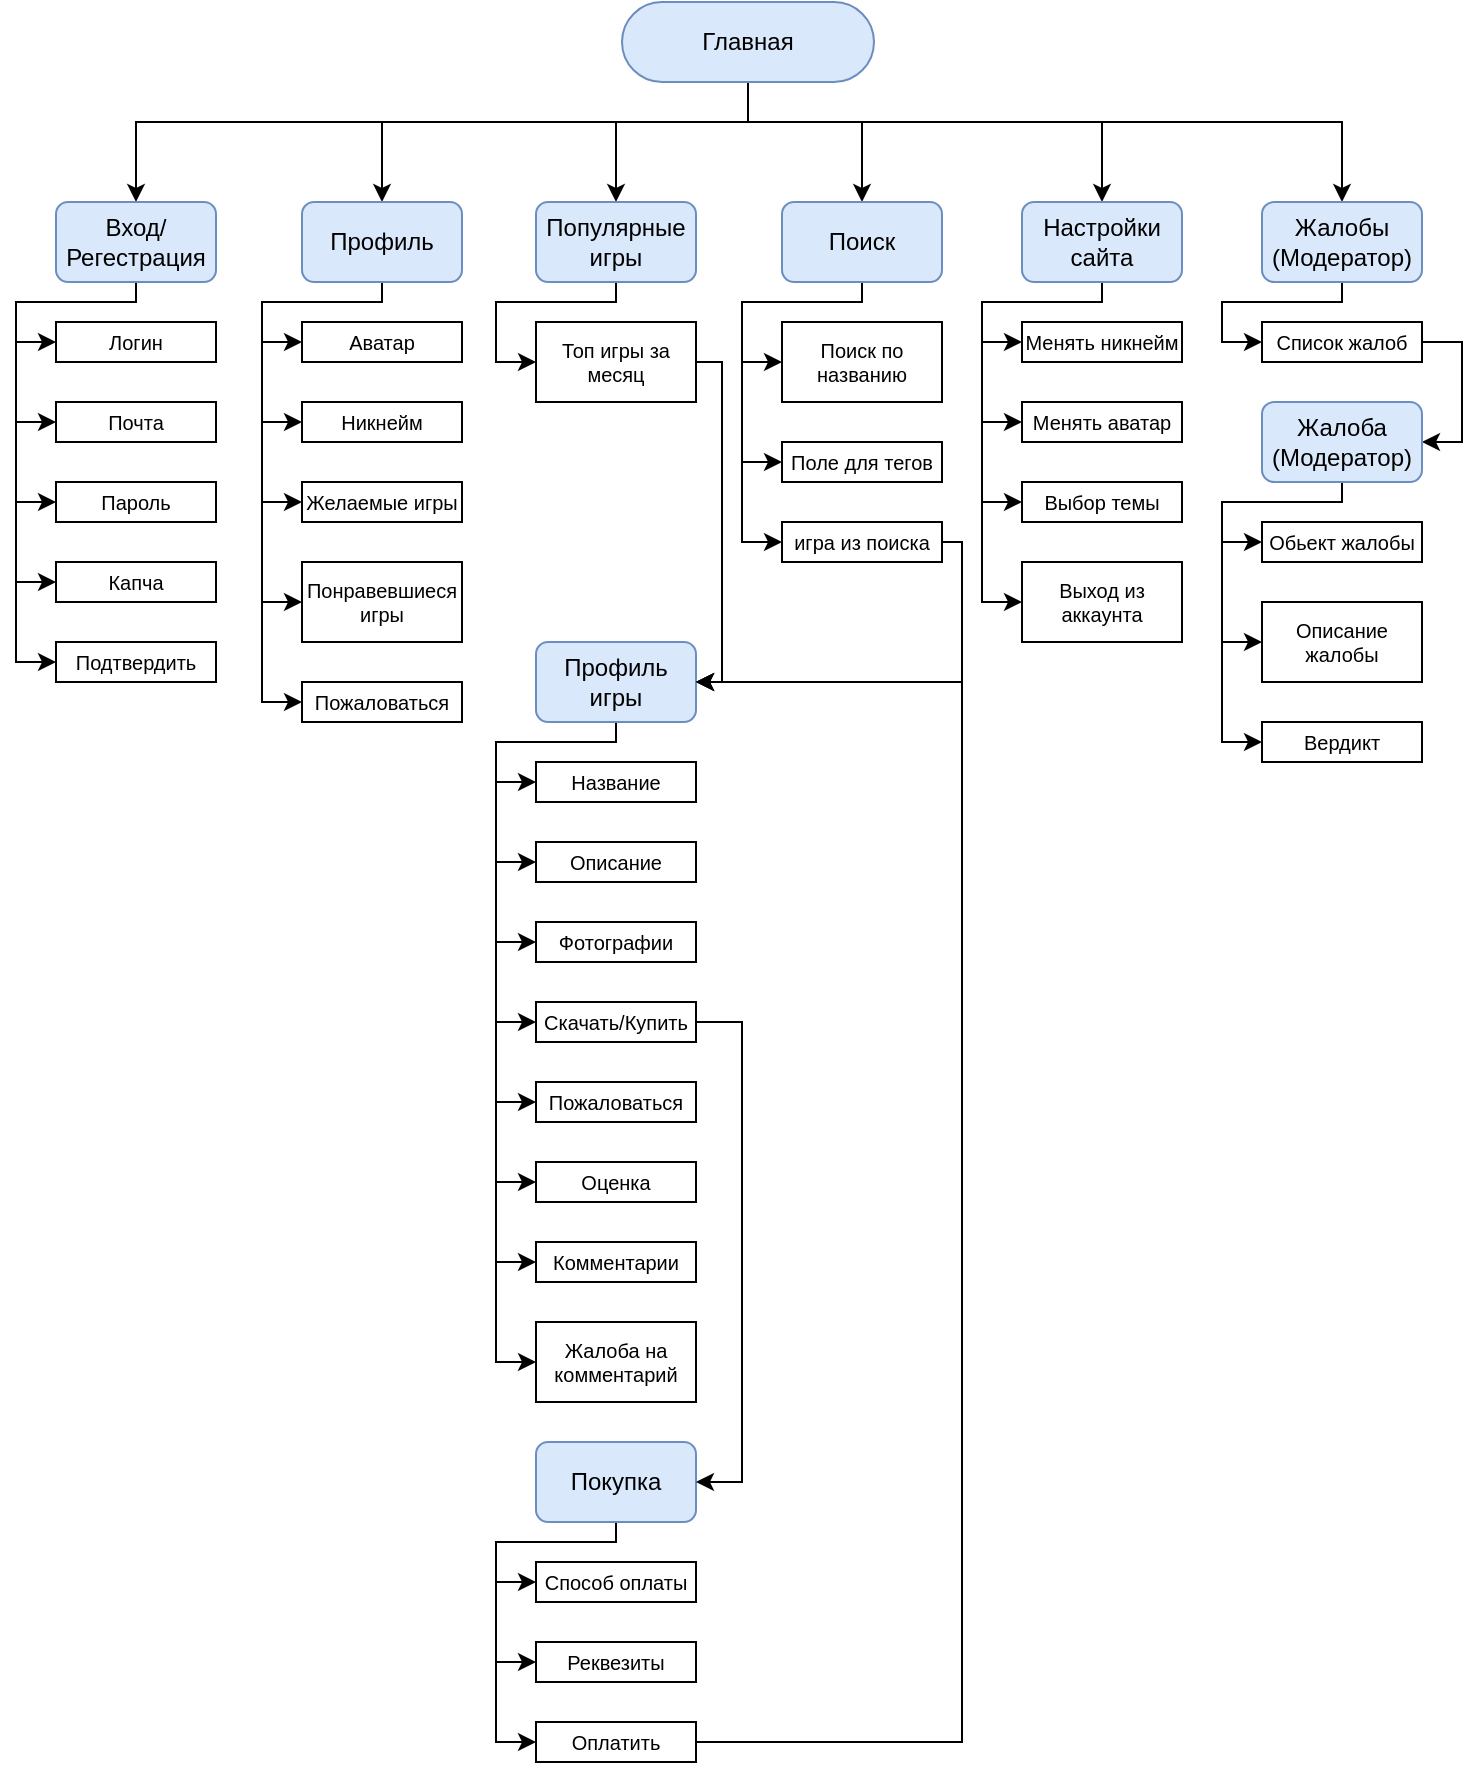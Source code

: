 <mxfile version="24.7.17">
  <diagram name="Страница — 1" id="TN482sT865Hf7wEs1OIh">
    <mxGraphModel dx="1554" dy="861" grid="1" gridSize="10" guides="1" tooltips="1" connect="1" arrows="1" fold="1" page="1" pageScale="1" pageWidth="827" pageHeight="1169" math="0" shadow="0">
      <root>
        <mxCell id="0" />
        <mxCell id="1" parent="0" />
        <mxCell id="tGi4q9OkwVDirGuV4HHD-10" style="edgeStyle=orthogonalEdgeStyle;rounded=0;orthogonalLoop=1;jettySize=auto;html=1;entryX=0.5;entryY=0;entryDx=0;entryDy=0;shadow=0;" edge="1" parent="1" source="tGi4q9OkwVDirGuV4HHD-1" target="tGi4q9OkwVDirGuV4HHD-2">
          <mxGeometry relative="1" as="geometry">
            <Array as="points">
              <mxPoint x="483" y="340" />
              <mxPoint x="417" y="340" />
            </Array>
          </mxGeometry>
        </mxCell>
        <mxCell id="tGi4q9OkwVDirGuV4HHD-11" style="edgeStyle=orthogonalEdgeStyle;rounded=0;orthogonalLoop=1;jettySize=auto;html=1;entryX=0.5;entryY=0;entryDx=0;entryDy=0;shadow=0;" edge="1" parent="1" source="tGi4q9OkwVDirGuV4HHD-1" target="tGi4q9OkwVDirGuV4HHD-3">
          <mxGeometry relative="1" as="geometry">
            <Array as="points">
              <mxPoint x="483" y="340" />
              <mxPoint x="300" y="340" />
            </Array>
          </mxGeometry>
        </mxCell>
        <mxCell id="tGi4q9OkwVDirGuV4HHD-12" style="edgeStyle=orthogonalEdgeStyle;rounded=0;orthogonalLoop=1;jettySize=auto;html=1;entryX=0.5;entryY=0;entryDx=0;entryDy=0;shadow=0;" edge="1" parent="1" source="tGi4q9OkwVDirGuV4HHD-1" target="tGi4q9OkwVDirGuV4HHD-4">
          <mxGeometry relative="1" as="geometry">
            <Array as="points">
              <mxPoint x="483" y="340" />
              <mxPoint x="177" y="340" />
            </Array>
          </mxGeometry>
        </mxCell>
        <mxCell id="tGi4q9OkwVDirGuV4HHD-13" style="edgeStyle=orthogonalEdgeStyle;rounded=0;orthogonalLoop=1;jettySize=auto;html=1;entryX=0.5;entryY=0;entryDx=0;entryDy=0;shadow=0;" edge="1" parent="1" source="tGi4q9OkwVDirGuV4HHD-1" target="tGi4q9OkwVDirGuV4HHD-6">
          <mxGeometry relative="1" as="geometry">
            <Array as="points">
              <mxPoint x="483" y="340" />
              <mxPoint x="540" y="340" />
            </Array>
          </mxGeometry>
        </mxCell>
        <mxCell id="tGi4q9OkwVDirGuV4HHD-14" style="edgeStyle=orthogonalEdgeStyle;rounded=0;orthogonalLoop=1;jettySize=auto;html=1;entryX=0.5;entryY=0;entryDx=0;entryDy=0;shadow=0;" edge="1" parent="1" source="tGi4q9OkwVDirGuV4HHD-1" target="tGi4q9OkwVDirGuV4HHD-5">
          <mxGeometry relative="1" as="geometry">
            <Array as="points">
              <mxPoint x="483" y="340" />
              <mxPoint x="660" y="340" />
            </Array>
          </mxGeometry>
        </mxCell>
        <mxCell id="tGi4q9OkwVDirGuV4HHD-75" style="edgeStyle=orthogonalEdgeStyle;rounded=0;orthogonalLoop=1;jettySize=auto;html=1;entryX=0.5;entryY=0;entryDx=0;entryDy=0;shadow=0;" edge="1" parent="1" source="tGi4q9OkwVDirGuV4HHD-1" target="tGi4q9OkwVDirGuV4HHD-74">
          <mxGeometry relative="1" as="geometry">
            <Array as="points">
              <mxPoint x="483" y="340" />
              <mxPoint x="780" y="340" />
            </Array>
          </mxGeometry>
        </mxCell>
        <mxCell id="tGi4q9OkwVDirGuV4HHD-1" value="Главная" style="rounded=1;whiteSpace=wrap;html=1;shadow=0;arcSize=50;fillColor=#dae8fc;strokeColor=#6c8ebf;" vertex="1" parent="1">
          <mxGeometry x="420" y="280" width="126" height="40" as="geometry" />
        </mxCell>
        <mxCell id="tGi4q9OkwVDirGuV4HHD-27" style="edgeStyle=orthogonalEdgeStyle;rounded=0;orthogonalLoop=1;jettySize=auto;html=1;entryX=0;entryY=0.5;entryDx=0;entryDy=0;shadow=0;" edge="1" parent="1" source="tGi4q9OkwVDirGuV4HHD-2" target="tGi4q9OkwVDirGuV4HHD-22">
          <mxGeometry relative="1" as="geometry">
            <Array as="points">
              <mxPoint x="417" y="430" />
              <mxPoint x="357" y="430" />
              <mxPoint x="357" y="460" />
            </Array>
          </mxGeometry>
        </mxCell>
        <mxCell id="tGi4q9OkwVDirGuV4HHD-2" value="Популярные игры" style="rounded=1;whiteSpace=wrap;html=1;shadow=0;fillColor=#dae8fc;strokeColor=#6c8ebf;" vertex="1" parent="1">
          <mxGeometry x="377" y="380" width="80" height="40" as="geometry" />
        </mxCell>
        <mxCell id="tGi4q9OkwVDirGuV4HHD-28" style="edgeStyle=orthogonalEdgeStyle;rounded=0;orthogonalLoop=1;jettySize=auto;html=1;entryX=0;entryY=0.5;entryDx=0;entryDy=0;shadow=0;" edge="1" parent="1" source="tGi4q9OkwVDirGuV4HHD-3" target="tGi4q9OkwVDirGuV4HHD-18">
          <mxGeometry relative="1" as="geometry">
            <Array as="points">
              <mxPoint x="300" y="430" />
              <mxPoint x="240" y="430" />
              <mxPoint x="240" y="450" />
            </Array>
          </mxGeometry>
        </mxCell>
        <mxCell id="tGi4q9OkwVDirGuV4HHD-33" style="edgeStyle=orthogonalEdgeStyle;rounded=0;orthogonalLoop=1;jettySize=auto;html=1;entryX=0;entryY=0.5;entryDx=0;entryDy=0;shadow=0;" edge="1" parent="1" source="tGi4q9OkwVDirGuV4HHD-3" target="tGi4q9OkwVDirGuV4HHD-19">
          <mxGeometry relative="1" as="geometry">
            <Array as="points">
              <mxPoint x="300" y="430" />
              <mxPoint x="240" y="430" />
              <mxPoint x="240" y="490" />
            </Array>
          </mxGeometry>
        </mxCell>
        <mxCell id="tGi4q9OkwVDirGuV4HHD-34" style="edgeStyle=orthogonalEdgeStyle;rounded=0;orthogonalLoop=1;jettySize=auto;html=1;entryX=0;entryY=0.5;entryDx=0;entryDy=0;shadow=0;" edge="1" parent="1" source="tGi4q9OkwVDirGuV4HHD-3" target="tGi4q9OkwVDirGuV4HHD-20">
          <mxGeometry relative="1" as="geometry">
            <Array as="points">
              <mxPoint x="300" y="430" />
              <mxPoint x="240" y="430" />
              <mxPoint x="240" y="530" />
            </Array>
          </mxGeometry>
        </mxCell>
        <mxCell id="tGi4q9OkwVDirGuV4HHD-35" style="edgeStyle=orthogonalEdgeStyle;rounded=0;orthogonalLoop=1;jettySize=auto;html=1;entryX=0;entryY=0.5;entryDx=0;entryDy=0;shadow=0;" edge="1" parent="1" source="tGi4q9OkwVDirGuV4HHD-3" target="tGi4q9OkwVDirGuV4HHD-21">
          <mxGeometry relative="1" as="geometry">
            <Array as="points">
              <mxPoint x="300" y="430" />
              <mxPoint x="240" y="430" />
              <mxPoint x="240" y="580" />
            </Array>
          </mxGeometry>
        </mxCell>
        <mxCell id="tGi4q9OkwVDirGuV4HHD-71" style="edgeStyle=orthogonalEdgeStyle;rounded=0;orthogonalLoop=1;jettySize=auto;html=1;entryX=0;entryY=0.5;entryDx=0;entryDy=0;shadow=0;" edge="1" parent="1" source="tGi4q9OkwVDirGuV4HHD-3" target="tGi4q9OkwVDirGuV4HHD-70">
          <mxGeometry relative="1" as="geometry">
            <Array as="points">
              <mxPoint x="300" y="430" />
              <mxPoint x="240" y="430" />
              <mxPoint x="240" y="630" />
            </Array>
          </mxGeometry>
        </mxCell>
        <mxCell id="tGi4q9OkwVDirGuV4HHD-3" value="Профиль" style="rounded=1;whiteSpace=wrap;html=1;shadow=0;fillColor=#dae8fc;strokeColor=#6c8ebf;" vertex="1" parent="1">
          <mxGeometry x="260" y="380" width="80" height="40" as="geometry" />
        </mxCell>
        <mxCell id="tGi4q9OkwVDirGuV4HHD-29" style="edgeStyle=orthogonalEdgeStyle;rounded=0;orthogonalLoop=1;jettySize=auto;html=1;entryX=0;entryY=0.5;entryDx=0;entryDy=0;shadow=0;" edge="1" parent="1" source="tGi4q9OkwVDirGuV4HHD-4" target="tGi4q9OkwVDirGuV4HHD-15">
          <mxGeometry relative="1" as="geometry">
            <Array as="points">
              <mxPoint x="177" y="430" />
              <mxPoint x="117" y="430" />
              <mxPoint x="117" y="450" />
            </Array>
          </mxGeometry>
        </mxCell>
        <mxCell id="tGi4q9OkwVDirGuV4HHD-30" style="edgeStyle=orthogonalEdgeStyle;rounded=0;orthogonalLoop=1;jettySize=auto;html=1;entryX=0;entryY=0.5;entryDx=0;entryDy=0;shadow=0;" edge="1" parent="1" source="tGi4q9OkwVDirGuV4HHD-4" target="tGi4q9OkwVDirGuV4HHD-17">
          <mxGeometry relative="1" as="geometry">
            <Array as="points">
              <mxPoint x="177" y="430" />
              <mxPoint x="117" y="430" />
              <mxPoint x="117" y="490" />
            </Array>
          </mxGeometry>
        </mxCell>
        <mxCell id="tGi4q9OkwVDirGuV4HHD-32" style="edgeStyle=orthogonalEdgeStyle;rounded=0;orthogonalLoop=1;jettySize=auto;html=1;entryX=0;entryY=0.5;entryDx=0;entryDy=0;shadow=0;" edge="1" parent="1" source="tGi4q9OkwVDirGuV4HHD-4" target="tGi4q9OkwVDirGuV4HHD-16">
          <mxGeometry relative="1" as="geometry">
            <Array as="points">
              <mxPoint x="177" y="430" />
              <mxPoint x="117" y="430" />
              <mxPoint x="117" y="530" />
            </Array>
          </mxGeometry>
        </mxCell>
        <mxCell id="tGi4q9OkwVDirGuV4HHD-97" style="edgeStyle=orthogonalEdgeStyle;rounded=0;orthogonalLoop=1;jettySize=auto;html=1;entryX=0;entryY=0.5;entryDx=0;entryDy=0;" edge="1" parent="1" source="tGi4q9OkwVDirGuV4HHD-4" target="tGi4q9OkwVDirGuV4HHD-96">
          <mxGeometry relative="1" as="geometry">
            <Array as="points">
              <mxPoint x="177" y="430" />
              <mxPoint x="117" y="430" />
              <mxPoint x="117" y="570" />
            </Array>
          </mxGeometry>
        </mxCell>
        <mxCell id="tGi4q9OkwVDirGuV4HHD-99" style="edgeStyle=orthogonalEdgeStyle;rounded=0;orthogonalLoop=1;jettySize=auto;html=1;entryX=0;entryY=0.5;entryDx=0;entryDy=0;" edge="1" parent="1" source="tGi4q9OkwVDirGuV4HHD-4" target="tGi4q9OkwVDirGuV4HHD-98">
          <mxGeometry relative="1" as="geometry">
            <Array as="points">
              <mxPoint x="177" y="430" />
              <mxPoint x="117" y="430" />
              <mxPoint x="117" y="610" />
            </Array>
          </mxGeometry>
        </mxCell>
        <mxCell id="tGi4q9OkwVDirGuV4HHD-4" value="Вход/Регестрация" style="rounded=1;whiteSpace=wrap;html=1;shadow=0;fillColor=#dae8fc;strokeColor=#6c8ebf;" vertex="1" parent="1">
          <mxGeometry x="137" y="380" width="80" height="40" as="geometry" />
        </mxCell>
        <mxCell id="tGi4q9OkwVDirGuV4HHD-42" style="edgeStyle=orthogonalEdgeStyle;rounded=0;orthogonalLoop=1;jettySize=auto;html=1;entryX=0;entryY=0.5;entryDx=0;entryDy=0;shadow=0;" edge="1" parent="1" source="tGi4q9OkwVDirGuV4HHD-5" target="tGi4q9OkwVDirGuV4HHD-41">
          <mxGeometry relative="1" as="geometry">
            <Array as="points">
              <mxPoint x="660" y="430" />
              <mxPoint x="600" y="430" />
              <mxPoint x="600" y="450" />
            </Array>
          </mxGeometry>
        </mxCell>
        <mxCell id="tGi4q9OkwVDirGuV4HHD-43" style="edgeStyle=orthogonalEdgeStyle;rounded=0;orthogonalLoop=1;jettySize=auto;html=1;entryX=0;entryY=0.5;entryDx=0;entryDy=0;shadow=0;" edge="1" parent="1" source="tGi4q9OkwVDirGuV4HHD-5" target="tGi4q9OkwVDirGuV4HHD-40">
          <mxGeometry relative="1" as="geometry">
            <Array as="points">
              <mxPoint x="660" y="430" />
              <mxPoint x="600" y="430" />
              <mxPoint x="600" y="490" />
            </Array>
          </mxGeometry>
        </mxCell>
        <mxCell id="tGi4q9OkwVDirGuV4HHD-44" style="edgeStyle=orthogonalEdgeStyle;rounded=0;orthogonalLoop=1;jettySize=auto;html=1;entryX=0;entryY=0.5;entryDx=0;entryDy=0;shadow=0;" edge="1" parent="1" source="tGi4q9OkwVDirGuV4HHD-5" target="tGi4q9OkwVDirGuV4HHD-39">
          <mxGeometry relative="1" as="geometry">
            <Array as="points">
              <mxPoint x="660" y="430" />
              <mxPoint x="600" y="430" />
              <mxPoint x="600" y="530" />
            </Array>
          </mxGeometry>
        </mxCell>
        <mxCell id="tGi4q9OkwVDirGuV4HHD-46" style="edgeStyle=orthogonalEdgeStyle;rounded=0;orthogonalLoop=1;jettySize=auto;html=1;entryX=0;entryY=0.5;entryDx=0;entryDy=0;shadow=0;" edge="1" parent="1" source="tGi4q9OkwVDirGuV4HHD-5" target="tGi4q9OkwVDirGuV4HHD-45">
          <mxGeometry relative="1" as="geometry">
            <Array as="points">
              <mxPoint x="660" y="430" />
              <mxPoint x="600" y="430" />
              <mxPoint x="600" y="580" />
            </Array>
          </mxGeometry>
        </mxCell>
        <mxCell id="tGi4q9OkwVDirGuV4HHD-5" value="Настройки сайта" style="rounded=1;whiteSpace=wrap;html=1;shadow=0;fillColor=#dae8fc;strokeColor=#6c8ebf;" vertex="1" parent="1">
          <mxGeometry x="620" y="380" width="80" height="40" as="geometry" />
        </mxCell>
        <mxCell id="tGi4q9OkwVDirGuV4HHD-36" style="edgeStyle=orthogonalEdgeStyle;rounded=0;orthogonalLoop=1;jettySize=auto;html=1;entryX=0;entryY=0.5;entryDx=0;entryDy=0;shadow=0;" edge="1" parent="1" source="tGi4q9OkwVDirGuV4HHD-6" target="tGi4q9OkwVDirGuV4HHD-24">
          <mxGeometry relative="1" as="geometry">
            <Array as="points">
              <mxPoint x="540" y="430" />
              <mxPoint x="480" y="430" />
              <mxPoint x="480" y="460" />
            </Array>
          </mxGeometry>
        </mxCell>
        <mxCell id="tGi4q9OkwVDirGuV4HHD-37" style="edgeStyle=orthogonalEdgeStyle;rounded=0;orthogonalLoop=1;jettySize=auto;html=1;entryX=0;entryY=0.5;entryDx=0;entryDy=0;shadow=0;" edge="1" parent="1" source="tGi4q9OkwVDirGuV4HHD-6" target="tGi4q9OkwVDirGuV4HHD-26">
          <mxGeometry relative="1" as="geometry">
            <Array as="points">
              <mxPoint x="540" y="430" />
              <mxPoint x="480" y="430" />
              <mxPoint x="480" y="510" />
            </Array>
          </mxGeometry>
        </mxCell>
        <mxCell id="tGi4q9OkwVDirGuV4HHD-38" style="edgeStyle=orthogonalEdgeStyle;rounded=0;orthogonalLoop=1;jettySize=auto;html=1;entryX=0;entryY=0.5;entryDx=0;entryDy=0;shadow=0;" edge="1" parent="1" source="tGi4q9OkwVDirGuV4HHD-6" target="tGi4q9OkwVDirGuV4HHD-23">
          <mxGeometry relative="1" as="geometry">
            <Array as="points">
              <mxPoint x="540" y="430" />
              <mxPoint x="480" y="430" />
              <mxPoint x="480" y="550" />
            </Array>
          </mxGeometry>
        </mxCell>
        <mxCell id="tGi4q9OkwVDirGuV4HHD-6" value="Поиск" style="rounded=1;whiteSpace=wrap;html=1;shadow=0;fillColor=#dae8fc;strokeColor=#6c8ebf;" vertex="1" parent="1">
          <mxGeometry x="500" y="380" width="80" height="40" as="geometry" />
        </mxCell>
        <mxCell id="tGi4q9OkwVDirGuV4HHD-53" style="edgeStyle=orthogonalEdgeStyle;rounded=0;orthogonalLoop=1;jettySize=auto;html=1;entryX=0;entryY=0.5;entryDx=0;entryDy=0;shadow=0;" edge="1" parent="1" source="tGi4q9OkwVDirGuV4HHD-8" target="tGi4q9OkwVDirGuV4HHD-49">
          <mxGeometry relative="1" as="geometry">
            <Array as="points">
              <mxPoint x="417" y="650" />
              <mxPoint x="357" y="650" />
              <mxPoint x="357" y="670" />
            </Array>
          </mxGeometry>
        </mxCell>
        <mxCell id="tGi4q9OkwVDirGuV4HHD-54" style="edgeStyle=orthogonalEdgeStyle;rounded=0;orthogonalLoop=1;jettySize=auto;html=1;entryX=0;entryY=0.5;entryDx=0;entryDy=0;shadow=0;" edge="1" parent="1" source="tGi4q9OkwVDirGuV4HHD-8" target="tGi4q9OkwVDirGuV4HHD-50">
          <mxGeometry relative="1" as="geometry">
            <Array as="points">
              <mxPoint x="417" y="650" />
              <mxPoint x="357" y="650" />
              <mxPoint x="357" y="710" />
            </Array>
          </mxGeometry>
        </mxCell>
        <mxCell id="tGi4q9OkwVDirGuV4HHD-55" style="edgeStyle=orthogonalEdgeStyle;rounded=0;orthogonalLoop=1;jettySize=auto;html=1;entryX=0;entryY=0.5;entryDx=0;entryDy=0;shadow=0;" edge="1" parent="1" source="tGi4q9OkwVDirGuV4HHD-8" target="tGi4q9OkwVDirGuV4HHD-51">
          <mxGeometry relative="1" as="geometry">
            <Array as="points">
              <mxPoint x="417" y="650" />
              <mxPoint x="357" y="650" />
              <mxPoint x="357" y="750" />
            </Array>
          </mxGeometry>
        </mxCell>
        <mxCell id="tGi4q9OkwVDirGuV4HHD-60" style="edgeStyle=orthogonalEdgeStyle;rounded=0;orthogonalLoop=1;jettySize=auto;html=1;entryX=0;entryY=0.5;entryDx=0;entryDy=0;shadow=0;" edge="1" parent="1" source="tGi4q9OkwVDirGuV4HHD-8" target="tGi4q9OkwVDirGuV4HHD-56">
          <mxGeometry relative="1" as="geometry">
            <Array as="points">
              <mxPoint x="417" y="650" />
              <mxPoint x="357" y="650" />
              <mxPoint x="357" y="790" />
            </Array>
          </mxGeometry>
        </mxCell>
        <mxCell id="tGi4q9OkwVDirGuV4HHD-73" style="edgeStyle=orthogonalEdgeStyle;rounded=0;orthogonalLoop=1;jettySize=auto;html=1;entryX=0;entryY=0.5;entryDx=0;entryDy=0;shadow=0;" edge="1" parent="1" source="tGi4q9OkwVDirGuV4HHD-8" target="tGi4q9OkwVDirGuV4HHD-72">
          <mxGeometry relative="1" as="geometry">
            <Array as="points">
              <mxPoint x="417" y="650" />
              <mxPoint x="357" y="650" />
              <mxPoint x="357" y="830" />
            </Array>
          </mxGeometry>
        </mxCell>
        <mxCell id="tGi4q9OkwVDirGuV4HHD-84" style="edgeStyle=orthogonalEdgeStyle;rounded=0;orthogonalLoop=1;jettySize=auto;html=1;entryX=0;entryY=0.5;entryDx=0;entryDy=0;shadow=0;" edge="1" parent="1" source="tGi4q9OkwVDirGuV4HHD-8" target="tGi4q9OkwVDirGuV4HHD-83">
          <mxGeometry relative="1" as="geometry">
            <Array as="points">
              <mxPoint x="417" y="650" />
              <mxPoint x="357" y="650" />
              <mxPoint x="357" y="870" />
            </Array>
          </mxGeometry>
        </mxCell>
        <mxCell id="tGi4q9OkwVDirGuV4HHD-85" style="edgeStyle=orthogonalEdgeStyle;rounded=0;orthogonalLoop=1;jettySize=auto;html=1;entryX=0;entryY=0.5;entryDx=0;entryDy=0;shadow=0;" edge="1" parent="1" source="tGi4q9OkwVDirGuV4HHD-8" target="tGi4q9OkwVDirGuV4HHD-82">
          <mxGeometry relative="1" as="geometry">
            <Array as="points">
              <mxPoint x="417" y="650" />
              <mxPoint x="357" y="650" />
              <mxPoint x="357" y="910" />
            </Array>
          </mxGeometry>
        </mxCell>
        <mxCell id="tGi4q9OkwVDirGuV4HHD-95" style="edgeStyle=orthogonalEdgeStyle;rounded=0;orthogonalLoop=1;jettySize=auto;html=1;entryX=0;entryY=0.5;entryDx=0;entryDy=0;" edge="1" parent="1" source="tGi4q9OkwVDirGuV4HHD-8" target="tGi4q9OkwVDirGuV4HHD-94">
          <mxGeometry relative="1" as="geometry">
            <Array as="points">
              <mxPoint x="417" y="650" />
              <mxPoint x="357" y="650" />
              <mxPoint x="357" y="960" />
            </Array>
          </mxGeometry>
        </mxCell>
        <mxCell id="tGi4q9OkwVDirGuV4HHD-8" value="Профиль игры" style="rounded=1;whiteSpace=wrap;html=1;shadow=0;fillColor=#dae8fc;strokeColor=#6c8ebf;" vertex="1" parent="1">
          <mxGeometry x="377" y="600" width="80" height="40" as="geometry" />
        </mxCell>
        <mxCell id="tGi4q9OkwVDirGuV4HHD-65" style="edgeStyle=orthogonalEdgeStyle;rounded=0;orthogonalLoop=1;jettySize=auto;html=1;entryX=0;entryY=0.5;entryDx=0;entryDy=0;shadow=0;" edge="1" parent="1" source="tGi4q9OkwVDirGuV4HHD-9" target="tGi4q9OkwVDirGuV4HHD-62">
          <mxGeometry relative="1" as="geometry">
            <Array as="points">
              <mxPoint x="417" y="1050" />
              <mxPoint x="357" y="1050" />
              <mxPoint x="357" y="1070" />
            </Array>
          </mxGeometry>
        </mxCell>
        <mxCell id="tGi4q9OkwVDirGuV4HHD-66" style="edgeStyle=orthogonalEdgeStyle;rounded=0;orthogonalLoop=1;jettySize=auto;html=1;entryX=0;entryY=0.5;entryDx=0;entryDy=0;shadow=0;" edge="1" parent="1" source="tGi4q9OkwVDirGuV4HHD-9" target="tGi4q9OkwVDirGuV4HHD-63">
          <mxGeometry relative="1" as="geometry">
            <Array as="points">
              <mxPoint x="417" y="1050" />
              <mxPoint x="357" y="1050" />
              <mxPoint x="357" y="1110" />
            </Array>
          </mxGeometry>
        </mxCell>
        <mxCell id="tGi4q9OkwVDirGuV4HHD-67" style="edgeStyle=orthogonalEdgeStyle;rounded=0;orthogonalLoop=1;jettySize=auto;html=1;entryX=0;entryY=0.5;entryDx=0;entryDy=0;shadow=0;" edge="1" parent="1" source="tGi4q9OkwVDirGuV4HHD-9" target="tGi4q9OkwVDirGuV4HHD-64">
          <mxGeometry relative="1" as="geometry">
            <Array as="points">
              <mxPoint x="417" y="1050" />
              <mxPoint x="357" y="1050" />
              <mxPoint x="357" y="1150" />
            </Array>
          </mxGeometry>
        </mxCell>
        <mxCell id="tGi4q9OkwVDirGuV4HHD-9" value="Покупка" style="rounded=1;whiteSpace=wrap;html=1;shadow=0;fillColor=#dae8fc;strokeColor=#6c8ebf;" vertex="1" parent="1">
          <mxGeometry x="377" y="1000" width="80" height="40" as="geometry" />
        </mxCell>
        <mxCell id="tGi4q9OkwVDirGuV4HHD-15" value="Логин" style="rounded=0;whiteSpace=wrap;html=1;fontSize=10;shadow=0;" vertex="1" parent="1">
          <mxGeometry x="137" y="440" width="80" height="20" as="geometry" />
        </mxCell>
        <mxCell id="tGi4q9OkwVDirGuV4HHD-16" value="Пароль" style="rounded=0;whiteSpace=wrap;html=1;fontSize=10;shadow=0;" vertex="1" parent="1">
          <mxGeometry x="137" y="520" width="80" height="20" as="geometry" />
        </mxCell>
        <mxCell id="tGi4q9OkwVDirGuV4HHD-17" value="Почта" style="rounded=0;whiteSpace=wrap;html=1;fontSize=10;shadow=0;" vertex="1" parent="1">
          <mxGeometry x="137" y="480" width="80" height="20" as="geometry" />
        </mxCell>
        <mxCell id="tGi4q9OkwVDirGuV4HHD-18" value="Аватар" style="rounded=0;whiteSpace=wrap;html=1;fontSize=10;shadow=0;" vertex="1" parent="1">
          <mxGeometry x="260" y="440" width="80" height="20" as="geometry" />
        </mxCell>
        <mxCell id="tGi4q9OkwVDirGuV4HHD-19" value="Никнейм" style="rounded=0;whiteSpace=wrap;html=1;fontSize=10;shadow=0;" vertex="1" parent="1">
          <mxGeometry x="260" y="480" width="80" height="20" as="geometry" />
        </mxCell>
        <mxCell id="tGi4q9OkwVDirGuV4HHD-20" value="&lt;font style=&quot;font-size: 10px;&quot;&gt;Желаемые игры&lt;/font&gt;" style="rounded=0;whiteSpace=wrap;html=1;fontSize=10;shadow=0;" vertex="1" parent="1">
          <mxGeometry x="260" y="520" width="80" height="20" as="geometry" />
        </mxCell>
        <mxCell id="tGi4q9OkwVDirGuV4HHD-21" value="&lt;font style=&quot;font-size: 10px;&quot;&gt;Понравевшиеся игры&lt;/font&gt;" style="rounded=0;whiteSpace=wrap;html=1;fontSize=10;shadow=0;" vertex="1" parent="1">
          <mxGeometry x="260" y="560" width="80" height="40" as="geometry" />
        </mxCell>
        <mxCell id="tGi4q9OkwVDirGuV4HHD-47" style="edgeStyle=orthogonalEdgeStyle;rounded=0;orthogonalLoop=1;jettySize=auto;html=1;entryX=1;entryY=0.5;entryDx=0;entryDy=0;shadow=0;" edge="1" parent="1" source="tGi4q9OkwVDirGuV4HHD-22" target="tGi4q9OkwVDirGuV4HHD-8">
          <mxGeometry relative="1" as="geometry">
            <Array as="points">
              <mxPoint x="470" y="460" />
              <mxPoint x="470" y="620" />
            </Array>
          </mxGeometry>
        </mxCell>
        <mxCell id="tGi4q9OkwVDirGuV4HHD-22" value="&lt;font style=&quot;font-size: 10px;&quot;&gt;Топ игры за месяц&lt;/font&gt;" style="rounded=0;whiteSpace=wrap;html=1;fontSize=10;shadow=0;" vertex="1" parent="1">
          <mxGeometry x="377" y="440" width="80" height="40" as="geometry" />
        </mxCell>
        <mxCell id="tGi4q9OkwVDirGuV4HHD-48" style="edgeStyle=orthogonalEdgeStyle;rounded=0;orthogonalLoop=1;jettySize=auto;html=1;entryX=1;entryY=0.5;entryDx=0;entryDy=0;shadow=0;" edge="1" parent="1" source="tGi4q9OkwVDirGuV4HHD-23" target="tGi4q9OkwVDirGuV4HHD-8">
          <mxGeometry relative="1" as="geometry">
            <Array as="points">
              <mxPoint x="590" y="550" />
              <mxPoint x="590" y="620" />
            </Array>
          </mxGeometry>
        </mxCell>
        <mxCell id="tGi4q9OkwVDirGuV4HHD-23" value="&lt;font style=&quot;font-size: 10px;&quot;&gt;игра из поиска&lt;/font&gt;" style="rounded=0;whiteSpace=wrap;html=1;fontSize=10;shadow=0;" vertex="1" parent="1">
          <mxGeometry x="500" y="540" width="80" height="20" as="geometry" />
        </mxCell>
        <mxCell id="tGi4q9OkwVDirGuV4HHD-24" value="&lt;font style=&quot;font-size: 10px;&quot;&gt;Поиск по названию&lt;/font&gt;" style="rounded=0;whiteSpace=wrap;html=1;fontSize=10;shadow=0;" vertex="1" parent="1">
          <mxGeometry x="500" y="440" width="80" height="40" as="geometry" />
        </mxCell>
        <mxCell id="tGi4q9OkwVDirGuV4HHD-26" value="&lt;font style=&quot;font-size: 10px;&quot;&gt;Поле для тегов&lt;/font&gt;" style="rounded=0;whiteSpace=wrap;html=1;fontSize=10;shadow=0;" vertex="1" parent="1">
          <mxGeometry x="500" y="500" width="80" height="20" as="geometry" />
        </mxCell>
        <mxCell id="tGi4q9OkwVDirGuV4HHD-39" value="&lt;font style=&quot;font-size: 10px;&quot;&gt;Выбор темы&lt;/font&gt;" style="rounded=0;whiteSpace=wrap;html=1;fontSize=10;shadow=0;" vertex="1" parent="1">
          <mxGeometry x="620" y="520" width="80" height="20" as="geometry" />
        </mxCell>
        <mxCell id="tGi4q9OkwVDirGuV4HHD-40" value="&lt;font style=&quot;font-size: 10px;&quot;&gt;Менять аватар&lt;/font&gt;" style="rounded=0;whiteSpace=wrap;html=1;fontSize=10;shadow=0;" vertex="1" parent="1">
          <mxGeometry x="620" y="480" width="80" height="20" as="geometry" />
        </mxCell>
        <mxCell id="tGi4q9OkwVDirGuV4HHD-41" value="&lt;font style=&quot;font-size: 10px;&quot;&gt;Менять никнейм&lt;/font&gt;" style="rounded=0;whiteSpace=wrap;html=1;fontSize=10;shadow=0;" vertex="1" parent="1">
          <mxGeometry x="620" y="440" width="80" height="20" as="geometry" />
        </mxCell>
        <mxCell id="tGi4q9OkwVDirGuV4HHD-45" value="&lt;font style=&quot;font-size: 10px;&quot;&gt;Выход из аккаунта&lt;/font&gt;" style="rounded=0;whiteSpace=wrap;html=1;fontSize=10;shadow=0;" vertex="1" parent="1">
          <mxGeometry x="620" y="560" width="80" height="40" as="geometry" />
        </mxCell>
        <mxCell id="tGi4q9OkwVDirGuV4HHD-49" value="Название" style="rounded=0;whiteSpace=wrap;html=1;fontSize=10;shadow=0;" vertex="1" parent="1">
          <mxGeometry x="377" y="660" width="80" height="20" as="geometry" />
        </mxCell>
        <mxCell id="tGi4q9OkwVDirGuV4HHD-50" value="Описание" style="rounded=0;whiteSpace=wrap;html=1;fontSize=10;shadow=0;" vertex="1" parent="1">
          <mxGeometry x="377" y="700" width="80" height="20" as="geometry" />
        </mxCell>
        <mxCell id="tGi4q9OkwVDirGuV4HHD-51" value="Фотографии" style="rounded=0;whiteSpace=wrap;html=1;fontSize=10;shadow=0;" vertex="1" parent="1">
          <mxGeometry x="377" y="740" width="80" height="20" as="geometry" />
        </mxCell>
        <mxCell id="tGi4q9OkwVDirGuV4HHD-61" style="edgeStyle=orthogonalEdgeStyle;rounded=0;orthogonalLoop=1;jettySize=auto;html=1;entryX=1;entryY=0.5;entryDx=0;entryDy=0;shadow=0;" edge="1" parent="1" source="tGi4q9OkwVDirGuV4HHD-56" target="tGi4q9OkwVDirGuV4HHD-9">
          <mxGeometry relative="1" as="geometry">
            <Array as="points">
              <mxPoint x="480" y="790" />
              <mxPoint x="480" y="1020" />
            </Array>
          </mxGeometry>
        </mxCell>
        <mxCell id="tGi4q9OkwVDirGuV4HHD-56" value="Скачать/Купить" style="rounded=0;whiteSpace=wrap;html=1;fontSize=10;shadow=0;" vertex="1" parent="1">
          <mxGeometry x="377" y="780" width="80" height="20" as="geometry" />
        </mxCell>
        <mxCell id="tGi4q9OkwVDirGuV4HHD-62" value="Способ оплаты" style="rounded=0;whiteSpace=wrap;html=1;fontSize=10;shadow=0;" vertex="1" parent="1">
          <mxGeometry x="377" y="1060" width="80" height="20" as="geometry" />
        </mxCell>
        <mxCell id="tGi4q9OkwVDirGuV4HHD-63" value="Реквезиты" style="rounded=0;whiteSpace=wrap;html=1;fontSize=10;shadow=0;" vertex="1" parent="1">
          <mxGeometry x="377" y="1100" width="80" height="20" as="geometry" />
        </mxCell>
        <mxCell id="tGi4q9OkwVDirGuV4HHD-68" style="edgeStyle=orthogonalEdgeStyle;rounded=0;orthogonalLoop=1;jettySize=auto;html=1;entryX=1;entryY=0.5;entryDx=0;entryDy=0;shadow=0;" edge="1" parent="1" source="tGi4q9OkwVDirGuV4HHD-64" target="tGi4q9OkwVDirGuV4HHD-8">
          <mxGeometry relative="1" as="geometry">
            <Array as="points">
              <mxPoint x="590" y="1150" />
              <mxPoint x="590" y="620" />
            </Array>
          </mxGeometry>
        </mxCell>
        <mxCell id="tGi4q9OkwVDirGuV4HHD-64" value="Оплатить" style="rounded=0;whiteSpace=wrap;html=1;fontSize=10;shadow=0;" vertex="1" parent="1">
          <mxGeometry x="377" y="1140" width="80" height="20" as="geometry" />
        </mxCell>
        <mxCell id="tGi4q9OkwVDirGuV4HHD-70" value="&lt;font style=&quot;font-size: 10px;&quot;&gt;Пожаловаться&lt;/font&gt;" style="rounded=0;whiteSpace=wrap;html=1;fontSize=10;shadow=0;" vertex="1" parent="1">
          <mxGeometry x="260" y="620" width="80" height="20" as="geometry" />
        </mxCell>
        <mxCell id="tGi4q9OkwVDirGuV4HHD-72" value="&lt;font style=&quot;font-size: 10px;&quot;&gt;Пожаловаться&lt;/font&gt;" style="rounded=0;whiteSpace=wrap;html=1;fontSize=10;shadow=0;" vertex="1" parent="1">
          <mxGeometry x="377" y="820" width="80" height="20" as="geometry" />
        </mxCell>
        <mxCell id="tGi4q9OkwVDirGuV4HHD-79" style="edgeStyle=orthogonalEdgeStyle;rounded=0;orthogonalLoop=1;jettySize=auto;html=1;entryX=0;entryY=0.5;entryDx=0;entryDy=0;shadow=0;" edge="1" parent="1" source="tGi4q9OkwVDirGuV4HHD-74" target="tGi4q9OkwVDirGuV4HHD-76">
          <mxGeometry relative="1" as="geometry">
            <Array as="points">
              <mxPoint x="780" y="430" />
              <mxPoint x="720" y="430" />
              <mxPoint x="720" y="450" />
            </Array>
          </mxGeometry>
        </mxCell>
        <mxCell id="tGi4q9OkwVDirGuV4HHD-74" value="Жалобы (Модератор)" style="rounded=1;whiteSpace=wrap;html=1;shadow=0;fillColor=#dae8fc;strokeColor=#6c8ebf;" vertex="1" parent="1">
          <mxGeometry x="740" y="380" width="80" height="40" as="geometry" />
        </mxCell>
        <mxCell id="tGi4q9OkwVDirGuV4HHD-90" style="edgeStyle=orthogonalEdgeStyle;rounded=0;orthogonalLoop=1;jettySize=auto;html=1;entryX=1;entryY=0.5;entryDx=0;entryDy=0;" edge="1" parent="1" source="tGi4q9OkwVDirGuV4HHD-76" target="tGi4q9OkwVDirGuV4HHD-89">
          <mxGeometry relative="1" as="geometry">
            <Array as="points">
              <mxPoint x="840" y="450" />
              <mxPoint x="840" y="500" />
            </Array>
          </mxGeometry>
        </mxCell>
        <mxCell id="tGi4q9OkwVDirGuV4HHD-76" value="Список жалоб" style="rounded=0;whiteSpace=wrap;html=1;fontSize=10;shadow=0;" vertex="1" parent="1">
          <mxGeometry x="740" y="440" width="80" height="20" as="geometry" />
        </mxCell>
        <mxCell id="tGi4q9OkwVDirGuV4HHD-82" value="&lt;font style=&quot;font-size: 10px;&quot;&gt;Комментарии&lt;/font&gt;" style="rounded=0;whiteSpace=wrap;html=1;fontSize=10;shadow=0;" vertex="1" parent="1">
          <mxGeometry x="377" y="900" width="80" height="20" as="geometry" />
        </mxCell>
        <mxCell id="tGi4q9OkwVDirGuV4HHD-83" value="&lt;font style=&quot;font-size: 10px;&quot;&gt;Оценка&lt;/font&gt;" style="rounded=0;whiteSpace=wrap;html=1;fontSize=10;shadow=0;" vertex="1" parent="1">
          <mxGeometry x="377" y="860" width="80" height="20" as="geometry" />
        </mxCell>
        <mxCell id="tGi4q9OkwVDirGuV4HHD-86" value="Обьект жалобы" style="rounded=0;whiteSpace=wrap;html=1;fontSize=10;shadow=0;" vertex="1" parent="1">
          <mxGeometry x="740" y="540" width="80" height="20" as="geometry" />
        </mxCell>
        <mxCell id="tGi4q9OkwVDirGuV4HHD-87" value="Описание жалобы" style="rounded=0;whiteSpace=wrap;html=1;fontSize=10;shadow=0;" vertex="1" parent="1">
          <mxGeometry x="740" y="580" width="80" height="40" as="geometry" />
        </mxCell>
        <mxCell id="tGi4q9OkwVDirGuV4HHD-88" value="Вердикт" style="rounded=0;whiteSpace=wrap;html=1;fontSize=10;shadow=0;" vertex="1" parent="1">
          <mxGeometry x="740" y="640" width="80" height="20" as="geometry" />
        </mxCell>
        <mxCell id="tGi4q9OkwVDirGuV4HHD-91" style="edgeStyle=orthogonalEdgeStyle;rounded=0;orthogonalLoop=1;jettySize=auto;html=1;entryX=0;entryY=0.5;entryDx=0;entryDy=0;" edge="1" parent="1" source="tGi4q9OkwVDirGuV4HHD-89" target="tGi4q9OkwVDirGuV4HHD-86">
          <mxGeometry relative="1" as="geometry">
            <Array as="points">
              <mxPoint x="780" y="530" />
              <mxPoint x="720" y="530" />
              <mxPoint x="720" y="550" />
            </Array>
          </mxGeometry>
        </mxCell>
        <mxCell id="tGi4q9OkwVDirGuV4HHD-92" style="edgeStyle=orthogonalEdgeStyle;rounded=0;orthogonalLoop=1;jettySize=auto;html=1;entryX=0;entryY=0.5;entryDx=0;entryDy=0;" edge="1" parent="1" source="tGi4q9OkwVDirGuV4HHD-89" target="tGi4q9OkwVDirGuV4HHD-87">
          <mxGeometry relative="1" as="geometry">
            <Array as="points">
              <mxPoint x="780" y="530" />
              <mxPoint x="720" y="530" />
              <mxPoint x="720" y="600" />
            </Array>
          </mxGeometry>
        </mxCell>
        <mxCell id="tGi4q9OkwVDirGuV4HHD-93" style="edgeStyle=orthogonalEdgeStyle;rounded=0;orthogonalLoop=1;jettySize=auto;html=1;entryX=0;entryY=0.5;entryDx=0;entryDy=0;" edge="1" parent="1" source="tGi4q9OkwVDirGuV4HHD-89" target="tGi4q9OkwVDirGuV4HHD-88">
          <mxGeometry relative="1" as="geometry">
            <Array as="points">
              <mxPoint x="780" y="530" />
              <mxPoint x="720" y="530" />
              <mxPoint x="720" y="650" />
            </Array>
          </mxGeometry>
        </mxCell>
        <mxCell id="tGi4q9OkwVDirGuV4HHD-89" value="Жалоба (Модератор)" style="rounded=1;whiteSpace=wrap;html=1;shadow=0;fillColor=#dae8fc;strokeColor=#6c8ebf;" vertex="1" parent="1">
          <mxGeometry x="740" y="480" width="80" height="40" as="geometry" />
        </mxCell>
        <mxCell id="tGi4q9OkwVDirGuV4HHD-94" value="&lt;font style=&quot;font-size: 10px;&quot;&gt;Жалоба на комментарий&lt;/font&gt;" style="rounded=0;whiteSpace=wrap;html=1;fontSize=10;shadow=0;" vertex="1" parent="1">
          <mxGeometry x="377" y="940" width="80" height="40" as="geometry" />
        </mxCell>
        <mxCell id="tGi4q9OkwVDirGuV4HHD-96" value="Капча" style="rounded=0;whiteSpace=wrap;html=1;fontSize=10;shadow=0;" vertex="1" parent="1">
          <mxGeometry x="137" y="560" width="80" height="20" as="geometry" />
        </mxCell>
        <mxCell id="tGi4q9OkwVDirGuV4HHD-98" value="Подтвердить" style="rounded=0;whiteSpace=wrap;html=1;fontSize=10;shadow=0;" vertex="1" parent="1">
          <mxGeometry x="137" y="600" width="80" height="20" as="geometry" />
        </mxCell>
      </root>
    </mxGraphModel>
  </diagram>
</mxfile>
